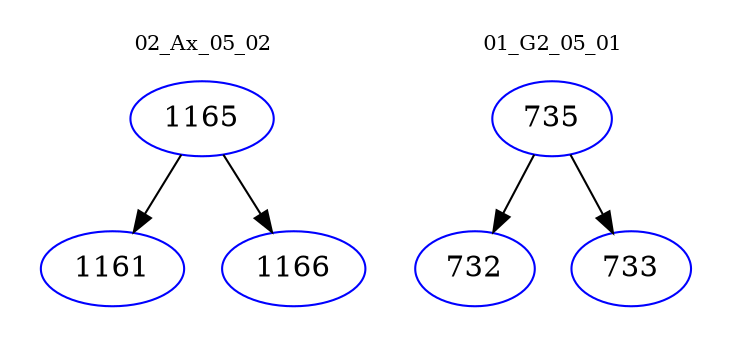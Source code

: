 digraph{
subgraph cluster_0 {
color = white
label = "02_Ax_05_02";
fontsize=10;
T0_1165 [label="1165", color="blue"]
T0_1165 -> T0_1161 [color="black"]
T0_1161 [label="1161", color="blue"]
T0_1165 -> T0_1166 [color="black"]
T0_1166 [label="1166", color="blue"]
}
subgraph cluster_1 {
color = white
label = "01_G2_05_01";
fontsize=10;
T1_735 [label="735", color="blue"]
T1_735 -> T1_732 [color="black"]
T1_732 [label="732", color="blue"]
T1_735 -> T1_733 [color="black"]
T1_733 [label="733", color="blue"]
}
}

